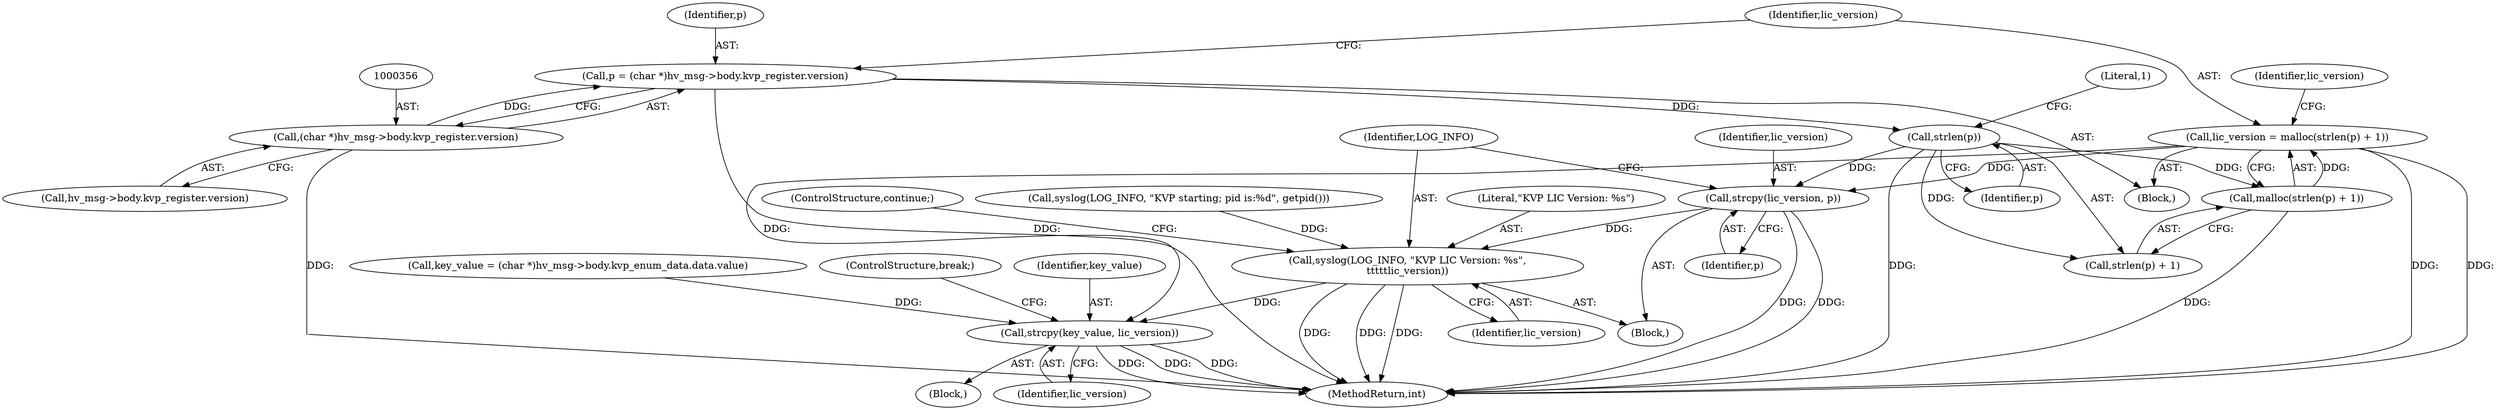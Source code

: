 digraph "0_linux_bcc2c9c3fff859e0eb019fe6fec26f9b8eba795c@API" {
"1000364" [label="(Call,lic_version = malloc(strlen(p) + 1))"];
"1000366" [label="(Call,malloc(strlen(p) + 1))"];
"1000368" [label="(Call,strlen(p))"];
"1000353" [label="(Call,p = (char *)hv_msg->body.kvp_register.version)"];
"1000355" [label="(Call,(char *)hv_msg->body.kvp_register.version)"];
"1000374" [label="(Call,strcpy(lic_version, p))"];
"1000377" [label="(Call,syslog(LOG_INFO, \"KVP LIC Version: %s\",\n\t\t\t\t\tlic_version))"];
"1000639" [label="(Call,strcpy(key_value, lic_version))"];
"1000605" [label="(Call,key_value = (char *)hv_msg->body.kvp_enum_data.data.value)"];
"1000378" [label="(Identifier,LOG_INFO)"];
"1000366" [label="(Call,malloc(strlen(p) + 1))"];
"1000372" [label="(Identifier,lic_version)"];
"1000626" [label="(Block,)"];
"1000641" [label="(Identifier,lic_version)"];
"1000367" [label="(Call,strlen(p) + 1)"];
"1000368" [label="(Call,strlen(p))"];
"1000760" [label="(MethodReturn,int)"];
"1000642" [label="(ControlStructure,break;)"];
"1000380" [label="(Identifier,lic_version)"];
"1000386" [label="(ControlStructure,continue;)"];
"1000354" [label="(Identifier,p)"];
"1000640" [label="(Identifier,key_value)"];
"1000357" [label="(Call,hv_msg->body.kvp_register.version)"];
"1000377" [label="(Call,syslog(LOG_INFO, \"KVP LIC Version: %s\",\n\t\t\t\t\tlic_version))"];
"1000129" [label="(Call,syslog(LOG_INFO, \"KVP starting; pid is:%d\", getpid()))"];
"1000369" [label="(Identifier,p)"];
"1000364" [label="(Call,lic_version = malloc(strlen(p) + 1))"];
"1000374" [label="(Call,strcpy(lic_version, p))"];
"1000376" [label="(Identifier,p)"];
"1000375" [label="(Identifier,lic_version)"];
"1000370" [label="(Literal,1)"];
"1000351" [label="(Block,)"];
"1000639" [label="(Call,strcpy(key_value, lic_version))"];
"1000373" [label="(Block,)"];
"1000365" [label="(Identifier,lic_version)"];
"1000355" [label="(Call,(char *)hv_msg->body.kvp_register.version)"];
"1000353" [label="(Call,p = (char *)hv_msg->body.kvp_register.version)"];
"1000379" [label="(Literal,\"KVP LIC Version: %s\")"];
"1000364" -> "1000351"  [label="AST: "];
"1000364" -> "1000366"  [label="CFG: "];
"1000365" -> "1000364"  [label="AST: "];
"1000366" -> "1000364"  [label="AST: "];
"1000372" -> "1000364"  [label="CFG: "];
"1000364" -> "1000760"  [label="DDG: "];
"1000364" -> "1000760"  [label="DDG: "];
"1000366" -> "1000364"  [label="DDG: "];
"1000364" -> "1000374"  [label="DDG: "];
"1000364" -> "1000639"  [label="DDG: "];
"1000366" -> "1000367"  [label="CFG: "];
"1000367" -> "1000366"  [label="AST: "];
"1000366" -> "1000760"  [label="DDG: "];
"1000368" -> "1000366"  [label="DDG: "];
"1000368" -> "1000367"  [label="AST: "];
"1000368" -> "1000369"  [label="CFG: "];
"1000369" -> "1000368"  [label="AST: "];
"1000370" -> "1000368"  [label="CFG: "];
"1000368" -> "1000760"  [label="DDG: "];
"1000368" -> "1000367"  [label="DDG: "];
"1000353" -> "1000368"  [label="DDG: "];
"1000368" -> "1000374"  [label="DDG: "];
"1000353" -> "1000351"  [label="AST: "];
"1000353" -> "1000355"  [label="CFG: "];
"1000354" -> "1000353"  [label="AST: "];
"1000355" -> "1000353"  [label="AST: "];
"1000365" -> "1000353"  [label="CFG: "];
"1000353" -> "1000760"  [label="DDG: "];
"1000355" -> "1000353"  [label="DDG: "];
"1000355" -> "1000357"  [label="CFG: "];
"1000356" -> "1000355"  [label="AST: "];
"1000357" -> "1000355"  [label="AST: "];
"1000355" -> "1000760"  [label="DDG: "];
"1000374" -> "1000373"  [label="AST: "];
"1000374" -> "1000376"  [label="CFG: "];
"1000375" -> "1000374"  [label="AST: "];
"1000376" -> "1000374"  [label="AST: "];
"1000378" -> "1000374"  [label="CFG: "];
"1000374" -> "1000760"  [label="DDG: "];
"1000374" -> "1000760"  [label="DDG: "];
"1000374" -> "1000377"  [label="DDG: "];
"1000377" -> "1000373"  [label="AST: "];
"1000377" -> "1000380"  [label="CFG: "];
"1000378" -> "1000377"  [label="AST: "];
"1000379" -> "1000377"  [label="AST: "];
"1000380" -> "1000377"  [label="AST: "];
"1000386" -> "1000377"  [label="CFG: "];
"1000377" -> "1000760"  [label="DDG: "];
"1000377" -> "1000760"  [label="DDG: "];
"1000377" -> "1000760"  [label="DDG: "];
"1000129" -> "1000377"  [label="DDG: "];
"1000377" -> "1000639"  [label="DDG: "];
"1000639" -> "1000626"  [label="AST: "];
"1000639" -> "1000641"  [label="CFG: "];
"1000640" -> "1000639"  [label="AST: "];
"1000641" -> "1000639"  [label="AST: "];
"1000642" -> "1000639"  [label="CFG: "];
"1000639" -> "1000760"  [label="DDG: "];
"1000639" -> "1000760"  [label="DDG: "];
"1000639" -> "1000760"  [label="DDG: "];
"1000605" -> "1000639"  [label="DDG: "];
}
